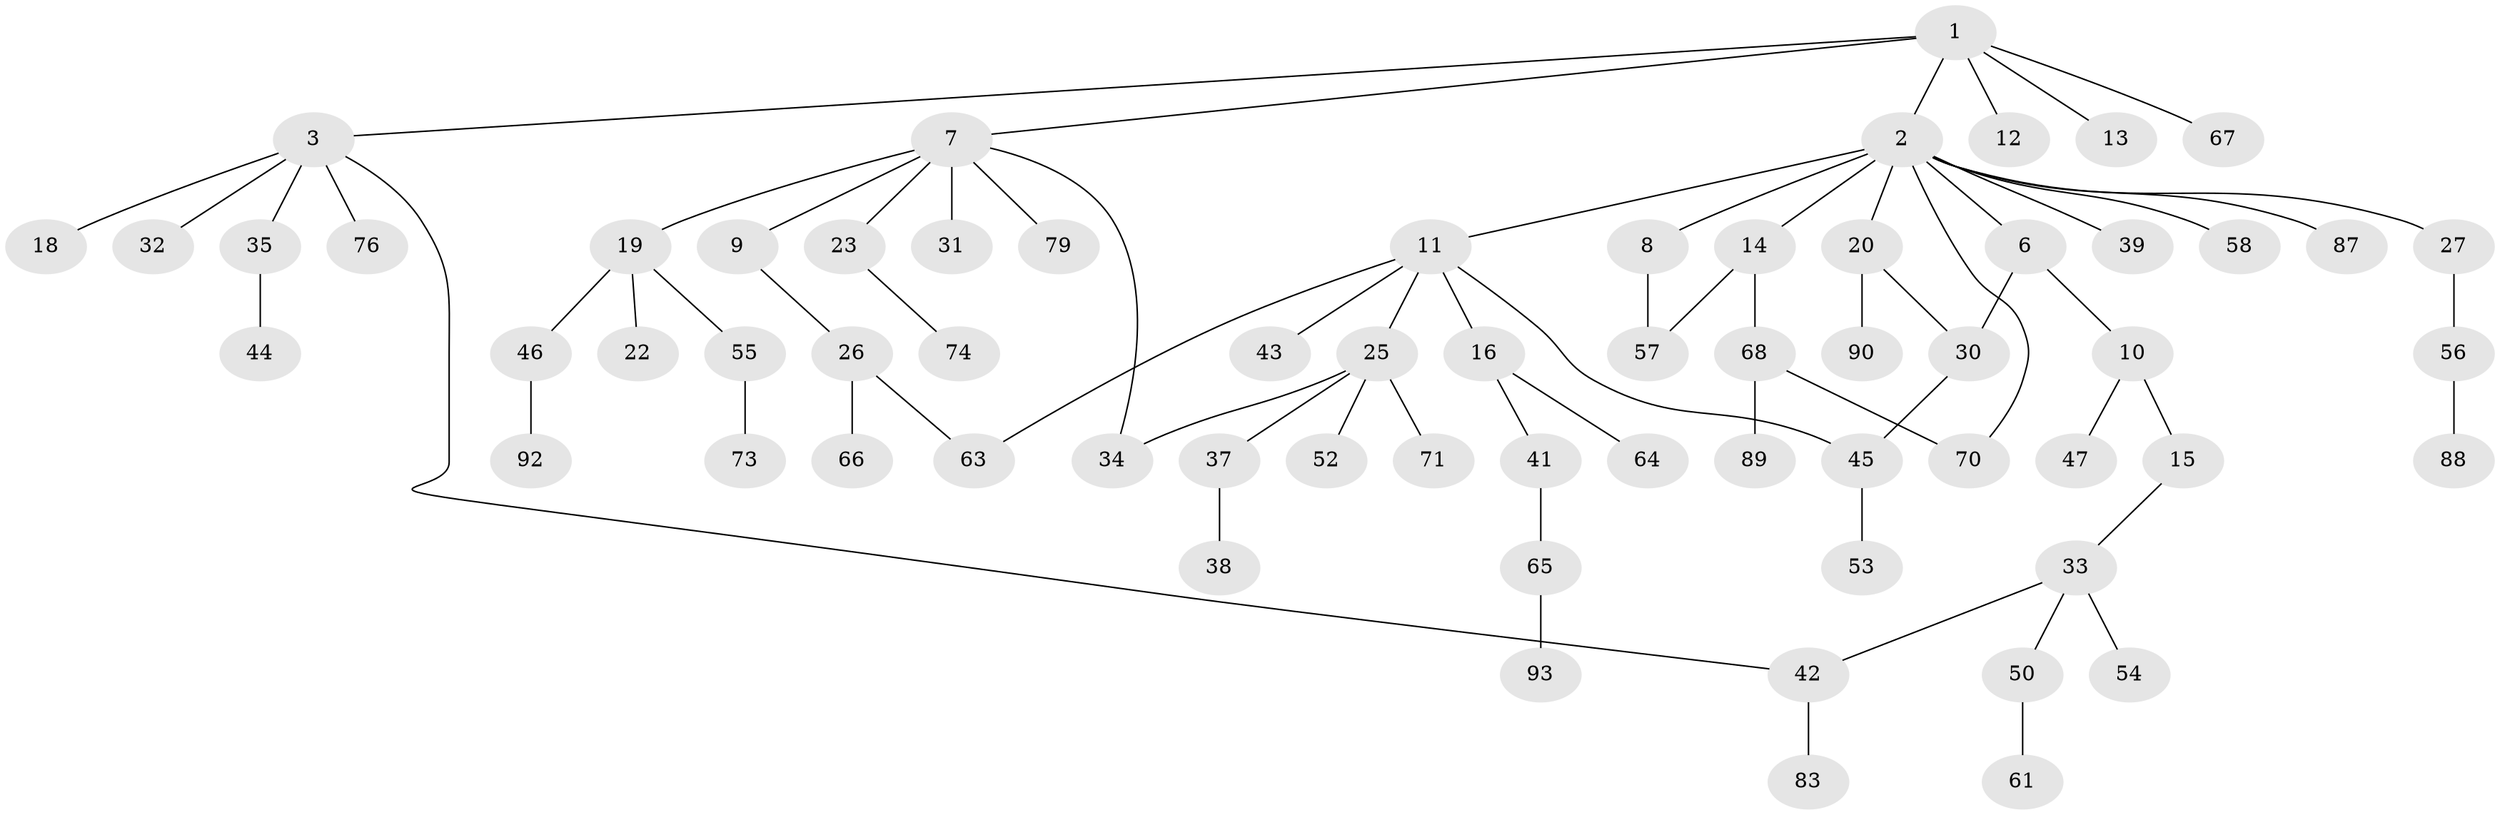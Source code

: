 // Generated by graph-tools (version 1.1) at 2025/51/02/27/25 19:51:38]
// undirected, 66 vertices, 72 edges
graph export_dot {
graph [start="1"]
  node [color=gray90,style=filled];
  1 [super="+40"];
  2 [super="+5"];
  3 [super="+4"];
  6 [super="+91"];
  7 [super="+62"];
  8;
  9 [super="+69"];
  10 [super="+17"];
  11 [super="+60"];
  12 [super="+51"];
  13 [super="+80"];
  14;
  15;
  16 [super="+28"];
  18;
  19 [super="+21"];
  20 [super="+24"];
  22;
  23;
  25 [super="+29"];
  26 [super="+77"];
  27;
  30 [super="+36"];
  31 [super="+85"];
  32;
  33 [super="+84"];
  34;
  35;
  37 [super="+78"];
  38;
  39;
  41;
  42 [super="+95"];
  43 [super="+94"];
  44 [super="+49"];
  45 [super="+48"];
  46;
  47;
  50 [super="+72"];
  52;
  53;
  54;
  55 [super="+81"];
  56 [super="+59"];
  57 [super="+75"];
  58;
  61;
  63;
  64;
  65;
  66;
  67;
  68 [super="+86"];
  70;
  71;
  73;
  74 [super="+82"];
  76;
  79;
  83;
  87;
  88;
  89;
  90;
  92;
  93;
  1 -- 2;
  1 -- 3;
  1 -- 7;
  1 -- 12;
  1 -- 13;
  1 -- 67;
  2 -- 6;
  2 -- 11;
  2 -- 14;
  2 -- 27;
  2 -- 39;
  2 -- 58;
  2 -- 87;
  2 -- 8;
  2 -- 20;
  2 -- 70;
  3 -- 18;
  3 -- 32;
  3 -- 35;
  3 -- 42;
  3 -- 76;
  6 -- 10;
  6 -- 30;
  7 -- 9;
  7 -- 19;
  7 -- 23;
  7 -- 31;
  7 -- 34;
  7 -- 79;
  8 -- 57;
  9 -- 26;
  10 -- 15;
  10 -- 47;
  11 -- 16;
  11 -- 25;
  11 -- 43;
  11 -- 63;
  11 -- 45;
  14 -- 68;
  14 -- 57;
  15 -- 33;
  16 -- 41;
  16 -- 64;
  19 -- 22;
  19 -- 46;
  19 -- 55;
  20 -- 90;
  20 -- 30;
  23 -- 74;
  25 -- 34;
  25 -- 52;
  25 -- 37;
  25 -- 71;
  26 -- 66;
  26 -- 63;
  27 -- 56;
  30 -- 45;
  33 -- 50;
  33 -- 54;
  33 -- 42;
  35 -- 44;
  37 -- 38;
  41 -- 65;
  42 -- 83;
  45 -- 53;
  46 -- 92;
  50 -- 61;
  55 -- 73;
  56 -- 88;
  65 -- 93;
  68 -- 70;
  68 -- 89;
}
